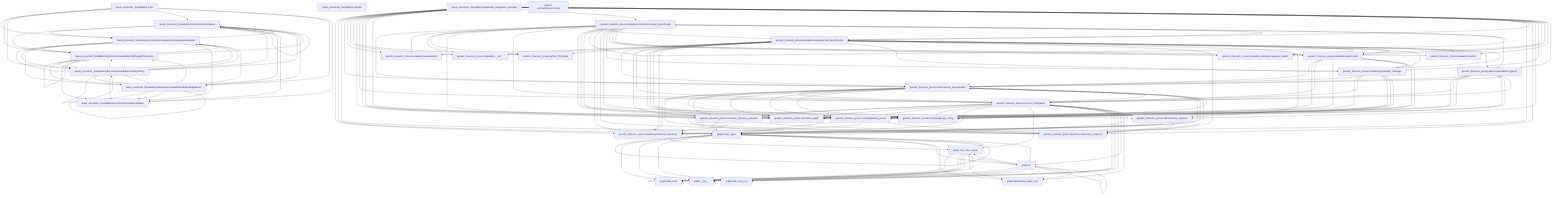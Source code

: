 graph TD;
  genetic_theorem_prover_agents_specialized_agents["genetic_theorem_prover.agents.specialized_agents"];
  genetic_theorem_prover_core_base_agent["genetic_theorem_prover.core.base_agent"];
  genetic_theorem_prover_core_cort_integration["genetic_theorem_prover.core.cort_integration"];
  genetic_theorem_prover_core_deepseek_config["genetic_theorem_prover.core.deepseek_config"];
  genetic_theorem_prover_core_deepseek_prover["genetic_theorem_prover.core.deepseek_prover"];
  genetic_theorem_prover_core_lean_theorem_extractor["genetic_theorem_prover.core.lean_theorem_extractor"];
  genetic_theorem_prover_core_theorem_decomposer["genetic_theorem_prover.core.theorem_decomposer"];
  genetic_theorem_prover_evaluation___init__["genetic_theorem_prover.evaluation.__init__"];
  genetic_theorem_prover_evaluation_benchmark["genetic_theorem_prover.evaluation.benchmark"];
  genetic_theorem_prover_evaluation_examples_analyze_results["genetic_theorem_prover.evaluation.examples.analyze_results"];
  genetic_theorem_prover_evaluation_examples_custom_benchmark["genetic_theorem_prover.evaluation.examples.custom_benchmark"];
  genetic_theorem_prover_evaluation_examples_run_benchmarks["genetic_theorem_prover.evaluation.examples.run_benchmarks"];
  genetic_theorem_prover_evaluation_metrics["genetic_theorem_prover.evaluation.metrics"];
  genetic_theorem_prover_evaluation_visualization["genetic_theorem_prover.evaluation.visualization"];
  genetic_theorem_prover_evolution_population_manager["genetic_theorem_prover.evolution.population_manager"];
  genetic_theorem_prover_python_ffi_bridge["genetic_theorem_prover.python_ffi_bridge"];
  genetic_theorem_prover_repository_repository_analyzer["genetic_theorem_prover.repository.repository_analyzer"];
  genetic_theorem_prover_repository_theorem_repository["genetic_theorem_prover.repository.theorem_repository"];
  genetic_theorem_prover_utils_theorem_exporter["genetic_theorem_prover.utils.theorem_exporter"];
  graph___init__["graph.__init__"];
  graph_a2a_mcp_tool["graph.a2a_mcp_tool"];
  graph_a2a_tools["graph.a2a_tools"];
  graph_cli["graph.cli"];
  graph_cort_react_agent["graph.cort_react_agent"];
  graph_react_agent["graph.react_agent"];
  graph_specialized_agent_tool["graph.specialized_agent_tool"];
  lean4_economic_foundations_EconomicFoundations["lean4_economic_foundations.EconomicFoundations"];
  lean4_economic_foundations_EconomicFoundations_Basic["lean4_economic_foundations.EconomicFoundations.Basic"];
  lean4_economic_foundations_EconomicFoundations_DeepSeekExamples["lean4_economic_foundations.EconomicFoundations.DeepSeekExamples"];
  lean4_economic_foundations_EconomicFoundations_MarketEquilibrium["lean4_economic_foundations.EconomicFoundations.MarketEquilibrium"];
  lean4_economic_foundations_EconomicFoundations_MoneyballTheorems["lean4_economic_foundations.EconomicFoundations.MoneyballTheorems"];
  lean4_economic_foundations_EconomicFoundations_UtilityTheory["lean4_economic_foundations.EconomicFoundations.UtilityTheory"];
  lean4_economic_foundations_deepseek_integration_example["lean4_economic_foundations.deepseek_integration_example"];
  lean4_economic_foundations_lakefile["lean4_economic_foundations.lakefile"];
  lean4_economic_foundations_main["lean4_economic_foundations.main"];
  prover-orchestrator_src_main["prover-orchestrator.src.main"];
  lean4_economic_foundations_EconomicFoundations --> lean4_economic_foundations_EconomicFoundations_DeepSeekExamples;
  lean4_economic_foundations_EconomicFoundations --> lean4_economic_foundations_EconomicFoundations_MoneyballTheorems;
  lean4_economic_foundations_EconomicFoundations --> lean4_economic_foundations_EconomicFoundations_UtilityTheory;
  lean4_economic_foundations_EconomicFoundations --> lean4_economic_foundations_EconomicFoundations;
  lean4_economic_foundations_EconomicFoundations --> lean4_economic_foundations_EconomicFoundations_MarketEquilibrium;
  lean4_economic_foundations_EconomicFoundations --> lean4_economic_foundations_EconomicFoundations_Basic;
  lean4_economic_foundations_deepseek_integration_example --> graph_react_agent;
  lean4_economic_foundations_deepseek_integration_example --> genetic_theorem_prover_repository_theorem_repository;
  lean4_economic_foundations_deepseek_integration_example --> genetic_theorem_prover_repository_repository_analyzer;
  lean4_economic_foundations_deepseek_integration_example --> genetic_theorem_prover_core_theorem_decomposer;
  lean4_economic_foundations_deepseek_integration_example --> genetic_theorem_prover_evaluation_visualization;
  lean4_economic_foundations_deepseek_integration_example --> genetic_theorem_prover_evaluation___init__;
  lean4_economic_foundations_deepseek_integration_example --> genetic_theorem_prover_python_ffi_bridge;
  lean4_economic_foundations_deepseek_integration_example --> genetic_theorem_prover_core_lean_theorem_extractor;
  lean4_economic_foundations_deepseek_integration_example --> genetic_theorem_prover_core_cort_integration;
  lean4_economic_foundations_deepseek_integration_example --> genetic_theorem_prover_core_base_agent;
  lean4_economic_foundations_deepseek_integration_example --> genetic_theorem_prover_core_deepseek_prover;
  lean4_economic_foundations_deepseek_integration_example --> genetic_theorem_prover_core_deepseek_config;
  lean4_economic_foundations_deepseek_integration_example --> genetic_theorem_prover_evaluation_examples_custom_benchmark;
  lean4_economic_foundations_deepseek_integration_example --> genetic_theorem_prover_repository_theorem_repository;
  lean4_economic_foundations_deepseek_integration_example --> genetic_theorem_prover_evaluation_examples_run_benchmarks;
  lean4_economic_foundations_deepseek_integration_example --> genetic_theorem_prover_repository_repository_analyzer;
  lean4_economic_foundations_deepseek_integration_example --> genetic_theorem_prover_utils_theorem_exporter;
  lean4_economic_foundations_deepseek_integration_example --> genetic_theorem_prover_evolution_population_manager;
  lean4_economic_foundations_deepseek_integration_example --> genetic_theorem_prover_evaluation_examples_analyze_results;
  lean4_economic_foundations_deepseek_integration_example --> genetic_theorem_prover_evaluation_benchmark;
  lean4_economic_foundations_deepseek_integration_example --> genetic_theorem_prover_evaluation_metrics;
  lean4_economic_foundations_deepseek_integration_example --> genetic_theorem_prover_agents_specialized_agents;
  lean4_economic_foundations_main --> lean4_economic_foundations_EconomicFoundations_DeepSeekExamples;
  lean4_economic_foundations_main --> lean4_economic_foundations_EconomicFoundations_MoneyballTheorems;
  lean4_economic_foundations_main --> lean4_economic_foundations_EconomicFoundations_UtilityTheory;
  lean4_economic_foundations_main --> lean4_economic_foundations_EconomicFoundations;
  lean4_economic_foundations_main --> lean4_economic_foundations_EconomicFoundations_MarketEquilibrium;
  lean4_economic_foundations_main --> lean4_economic_foundations_EconomicFoundations_Basic;
  lean4_economic_foundations_EconomicFoundations_DeepSeekExamples --> lean4_economic_foundations_EconomicFoundations_DeepSeekExamples;
  lean4_economic_foundations_EconomicFoundations_DeepSeekExamples --> lean4_economic_foundations_EconomicFoundations_MoneyballTheorems;
  lean4_economic_foundations_EconomicFoundations_DeepSeekExamples --> lean4_economic_foundations_EconomicFoundations_UtilityTheory;
  lean4_economic_foundations_EconomicFoundations_DeepSeekExamples --> lean4_economic_foundations_EconomicFoundations;
  lean4_economic_foundations_EconomicFoundations_DeepSeekExamples --> lean4_economic_foundations_EconomicFoundations_MarketEquilibrium;
  lean4_economic_foundations_EconomicFoundations_DeepSeekExamples --> lean4_economic_foundations_EconomicFoundations_Basic;
  lean4_economic_foundations_EconomicFoundations_MoneyballTheorems --> lean4_economic_foundations_EconomicFoundations_DeepSeekExamples;
  lean4_economic_foundations_EconomicFoundations_MoneyballTheorems --> lean4_economic_foundations_EconomicFoundations_MoneyballTheorems;
  lean4_economic_foundations_EconomicFoundations_MoneyballTheorems --> lean4_economic_foundations_EconomicFoundations_UtilityTheory;
  lean4_economic_foundations_EconomicFoundations_MoneyballTheorems --> lean4_economic_foundations_EconomicFoundations;
  lean4_economic_foundations_EconomicFoundations_MoneyballTheorems --> lean4_economic_foundations_EconomicFoundations_MarketEquilibrium;
  lean4_economic_foundations_EconomicFoundations_MoneyballTheorems --> lean4_economic_foundations_EconomicFoundations_Basic;
  lean4_economic_foundations_EconomicFoundations_MarketEquilibrium --> lean4_economic_foundations_EconomicFoundations_DeepSeekExamples;
  lean4_economic_foundations_EconomicFoundations_MarketEquilibrium --> lean4_economic_foundations_EconomicFoundations_MoneyballTheorems;
  lean4_economic_foundations_EconomicFoundations_MarketEquilibrium --> lean4_economic_foundations_EconomicFoundations_UtilityTheory;
  lean4_economic_foundations_EconomicFoundations_MarketEquilibrium --> lean4_economic_foundations_EconomicFoundations;
  lean4_economic_foundations_EconomicFoundations_MarketEquilibrium --> lean4_economic_foundations_EconomicFoundations_MarketEquilibrium;
  lean4_economic_foundations_EconomicFoundations_MarketEquilibrium --> lean4_economic_foundations_EconomicFoundations_Basic;
  lean4_economic_foundations_EconomicFoundations_UtilityTheory --> lean4_economic_foundations_EconomicFoundations_DeepSeekExamples;
  lean4_economic_foundations_EconomicFoundations_UtilityTheory --> lean4_economic_foundations_EconomicFoundations_MoneyballTheorems;
  lean4_economic_foundations_EconomicFoundations_UtilityTheory --> lean4_economic_foundations_EconomicFoundations_UtilityTheory;
  lean4_economic_foundations_EconomicFoundations_UtilityTheory --> lean4_economic_foundations_EconomicFoundations;
  lean4_economic_foundations_EconomicFoundations_UtilityTheory --> lean4_economic_foundations_EconomicFoundations_MarketEquilibrium;
  lean4_economic_foundations_EconomicFoundations_UtilityTheory --> lean4_economic_foundations_EconomicFoundations_Basic;
  graph_react_agent --> graph_react_agent;
  graph_react_agent --> graph_cort_react_agent;
  graph_react_agent --> graph_a2a_tools;
  graph_react_agent --> graph___init__;
  graph_react_agent --> graph_a2a_mcp_tool;
  graph_react_agent --> graph_cli;
  graph_react_agent --> graph_specialized_agent_tool;
  graph_cort_react_agent --> graph_react_agent;
  graph_cort_react_agent --> graph_cort_react_agent;
  graph_cort_react_agent --> graph_a2a_tools;
  graph_cort_react_agent --> graph___init__;
  graph_cort_react_agent --> graph_a2a_mcp_tool;
  graph_cort_react_agent --> graph_cli;
  graph_cort_react_agent --> graph_specialized_agent_tool;
  graph_cli --> graph_react_agent;
  graph_cli --> graph_cort_react_agent;
  graph_cli --> graph_a2a_tools;
  graph_cli --> graph___init__;
  graph_cli --> graph_a2a_mcp_tool;
  graph_cli --> graph_cli;
  graph_cli --> graph_specialized_agent_tool;
  genetic_theorem_prover_core_cort_integration --> genetic_theorem_prover_agents_specialized_agents;
  genetic_theorem_prover_core_cort_integration --> genetic_theorem_prover_core_theorem_decomposer;
  genetic_theorem_prover_core_cort_integration --> genetic_theorem_prover_core_lean_theorem_extractor;
  genetic_theorem_prover_core_cort_integration --> genetic_theorem_prover_core_cort_integration;
  genetic_theorem_prover_core_cort_integration --> genetic_theorem_prover_core_base_agent;
  genetic_theorem_prover_core_cort_integration --> genetic_theorem_prover_core_deepseek_prover;
  genetic_theorem_prover_core_cort_integration --> genetic_theorem_prover_core_deepseek_config;
  genetic_theorem_prover_core_cort_integration --> graph_react_agent;
  genetic_theorem_prover_core_cort_integration --> graph_cort_react_agent;
  genetic_theorem_prover_core_cort_integration --> graph_a2a_tools;
  genetic_theorem_prover_core_cort_integration --> graph___init__;
  genetic_theorem_prover_core_cort_integration --> graph_a2a_mcp_tool;
  genetic_theorem_prover_core_cort_integration --> graph_cli;
  genetic_theorem_prover_core_cort_integration --> graph_specialized_agent_tool;
  genetic_theorem_prover_core_theorem_decomposer --> genetic_theorem_prover_agents_specialized_agents;
  genetic_theorem_prover_core_theorem_decomposer --> genetic_theorem_prover_repository_theorem_repository;
  genetic_theorem_prover_core_theorem_decomposer --> genetic_theorem_prover_repository_repository_analyzer;
  genetic_theorem_prover_core_theorem_decomposer --> genetic_theorem_prover_core_theorem_decomposer;
  genetic_theorem_prover_core_theorem_decomposer --> genetic_theorem_prover_core_lean_theorem_extractor;
  genetic_theorem_prover_core_theorem_decomposer --> genetic_theorem_prover_core_cort_integration;
  genetic_theorem_prover_core_theorem_decomposer --> genetic_theorem_prover_core_base_agent;
  genetic_theorem_prover_core_theorem_decomposer --> genetic_theorem_prover_core_deepseek_prover;
  genetic_theorem_prover_core_theorem_decomposer --> genetic_theorem_prover_core_deepseek_config;
  genetic_theorem_prover_core_theorem_decomposer --> graph_react_agent;
  genetic_theorem_prover_core_theorem_decomposer --> genetic_theorem_prover_repository_theorem_repository;
  genetic_theorem_prover_core_theorem_decomposer --> genetic_theorem_prover_repository_repository_analyzer;
  genetic_theorem_prover_core_deepseek_prover --> graph_react_agent;
  genetic_theorem_prover_core_deepseek_prover --> genetic_theorem_prover_repository_theorem_repository;
  genetic_theorem_prover_core_deepseek_prover --> genetic_theorem_prover_repository_repository_analyzer;
  genetic_theorem_prover_core_lean_theorem_extractor --> graph_react_agent;
  genetic_theorem_prover_core_lean_theorem_extractor --> genetic_theorem_prover_repository_theorem_repository;
  genetic_theorem_prover_core_lean_theorem_extractor --> genetic_theorem_prover_repository_repository_analyzer;
  genetic_theorem_prover_agents_specialized_agents --> genetic_theorem_prover_core_theorem_decomposer;
  genetic_theorem_prover_agents_specialized_agents --> genetic_theorem_prover_core_lean_theorem_extractor;
  genetic_theorem_prover_agents_specialized_agents --> genetic_theorem_prover_core_cort_integration;
  genetic_theorem_prover_agents_specialized_agents --> genetic_theorem_prover_core_base_agent;
  genetic_theorem_prover_agents_specialized_agents --> genetic_theorem_prover_core_deepseek_prover;
  genetic_theorem_prover_agents_specialized_agents --> genetic_theorem_prover_core_deepseek_config;
  genetic_theorem_prover_utils_theorem_exporter --> graph_react_agent;
  genetic_theorem_prover_utils_theorem_exporter --> genetic_theorem_prover_repository_theorem_repository;
  genetic_theorem_prover_utils_theorem_exporter --> genetic_theorem_prover_repository_repository_analyzer;
  genetic_theorem_prover_evolution_population_manager --> genetic_theorem_prover_core_theorem_decomposer;
  genetic_theorem_prover_evolution_population_manager --> genetic_theorem_prover_core_lean_theorem_extractor;
  genetic_theorem_prover_evolution_population_manager --> genetic_theorem_prover_core_cort_integration;
  genetic_theorem_prover_evolution_population_manager --> genetic_theorem_prover_core_base_agent;
  genetic_theorem_prover_evolution_population_manager --> genetic_theorem_prover_core_deepseek_prover;
  genetic_theorem_prover_evolution_population_manager --> genetic_theorem_prover_core_deepseek_config;
  genetic_theorem_prover_evaluation_benchmark --> genetic_theorem_prover_core_theorem_decomposer;
  genetic_theorem_prover_evaluation_benchmark --> genetic_theorem_prover_core_lean_theorem_extractor;
  genetic_theorem_prover_evaluation_benchmark --> genetic_theorem_prover_core_cort_integration;
  genetic_theorem_prover_evaluation_benchmark --> genetic_theorem_prover_core_base_agent;
  genetic_theorem_prover_evaluation_benchmark --> genetic_theorem_prover_core_deepseek_prover;
  genetic_theorem_prover_evaluation_benchmark --> genetic_theorem_prover_core_deepseek_config;
  genetic_theorem_prover_evaluation_benchmark --> genetic_theorem_prover_evolution_population_manager;
  genetic_theorem_prover_evaluation_examples_custom_benchmark --> genetic_theorem_prover_core_theorem_decomposer;
  genetic_theorem_prover_evaluation_examples_custom_benchmark --> genetic_theorem_prover_evaluation_visualization;
  genetic_theorem_prover_evaluation_examples_custom_benchmark --> genetic_theorem_prover_evaluation___init__;
  genetic_theorem_prover_evaluation_examples_custom_benchmark --> genetic_theorem_prover_python_ffi_bridge;
  genetic_theorem_prover_evaluation_examples_custom_benchmark --> genetic_theorem_prover_core_lean_theorem_extractor;
  genetic_theorem_prover_evaluation_examples_custom_benchmark --> genetic_theorem_prover_core_cort_integration;
  genetic_theorem_prover_evaluation_examples_custom_benchmark --> genetic_theorem_prover_core_base_agent;
  genetic_theorem_prover_evaluation_examples_custom_benchmark --> genetic_theorem_prover_core_deepseek_prover;
  genetic_theorem_prover_evaluation_examples_custom_benchmark --> genetic_theorem_prover_core_deepseek_config;
  genetic_theorem_prover_evaluation_examples_custom_benchmark --> genetic_theorem_prover_evaluation_examples_custom_benchmark;
  genetic_theorem_prover_evaluation_examples_custom_benchmark --> genetic_theorem_prover_repository_theorem_repository;
  genetic_theorem_prover_evaluation_examples_custom_benchmark --> genetic_theorem_prover_evaluation_examples_run_benchmarks;
  genetic_theorem_prover_evaluation_examples_custom_benchmark --> genetic_theorem_prover_repository_repository_analyzer;
  genetic_theorem_prover_evaluation_examples_custom_benchmark --> genetic_theorem_prover_utils_theorem_exporter;
  genetic_theorem_prover_evaluation_examples_custom_benchmark --> genetic_theorem_prover_evolution_population_manager;
  genetic_theorem_prover_evaluation_examples_custom_benchmark --> genetic_theorem_prover_evaluation_examples_analyze_results;
  genetic_theorem_prover_evaluation_examples_custom_benchmark --> genetic_theorem_prover_evaluation_benchmark;
  genetic_theorem_prover_evaluation_examples_custom_benchmark --> genetic_theorem_prover_evaluation_metrics;
  genetic_theorem_prover_evaluation_examples_custom_benchmark --> genetic_theorem_prover_agents_specialized_agents;
  genetic_theorem_prover_evaluation_examples_run_benchmarks --> genetic_theorem_prover_core_theorem_decomposer;
  genetic_theorem_prover_evaluation_examples_run_benchmarks --> genetic_theorem_prover_evaluation_visualization;
  genetic_theorem_prover_evaluation_examples_run_benchmarks --> genetic_theorem_prover_evaluation___init__;
  genetic_theorem_prover_evaluation_examples_run_benchmarks --> genetic_theorem_prover_python_ffi_bridge;
  genetic_theorem_prover_evaluation_examples_run_benchmarks --> genetic_theorem_prover_core_lean_theorem_extractor;
  genetic_theorem_prover_evaluation_examples_run_benchmarks --> genetic_theorem_prover_core_cort_integration;
  genetic_theorem_prover_evaluation_examples_run_benchmarks --> genetic_theorem_prover_core_base_agent;
  genetic_theorem_prover_evaluation_examples_run_benchmarks --> genetic_theorem_prover_core_deepseek_prover;
  genetic_theorem_prover_evaluation_examples_run_benchmarks --> genetic_theorem_prover_core_deepseek_config;
  genetic_theorem_prover_evaluation_examples_run_benchmarks --> genetic_theorem_prover_evaluation_examples_custom_benchmark;
  genetic_theorem_prover_evaluation_examples_run_benchmarks --> genetic_theorem_prover_repository_theorem_repository;
  genetic_theorem_prover_evaluation_examples_run_benchmarks --> genetic_theorem_prover_evaluation_examples_run_benchmarks;
  genetic_theorem_prover_evaluation_examples_run_benchmarks --> genetic_theorem_prover_repository_repository_analyzer;
  genetic_theorem_prover_evaluation_examples_run_benchmarks --> genetic_theorem_prover_utils_theorem_exporter;
  genetic_theorem_prover_evaluation_examples_run_benchmarks --> genetic_theorem_prover_evolution_population_manager;
  genetic_theorem_prover_evaluation_examples_run_benchmarks --> genetic_theorem_prover_evaluation_examples_analyze_results;
  genetic_theorem_prover_evaluation_examples_run_benchmarks --> genetic_theorem_prover_evaluation_benchmark;
  genetic_theorem_prover_evaluation_examples_run_benchmarks --> genetic_theorem_prover_evaluation_metrics;
  genetic_theorem_prover_evaluation_examples_run_benchmarks --> genetic_theorem_prover_agents_specialized_agents;